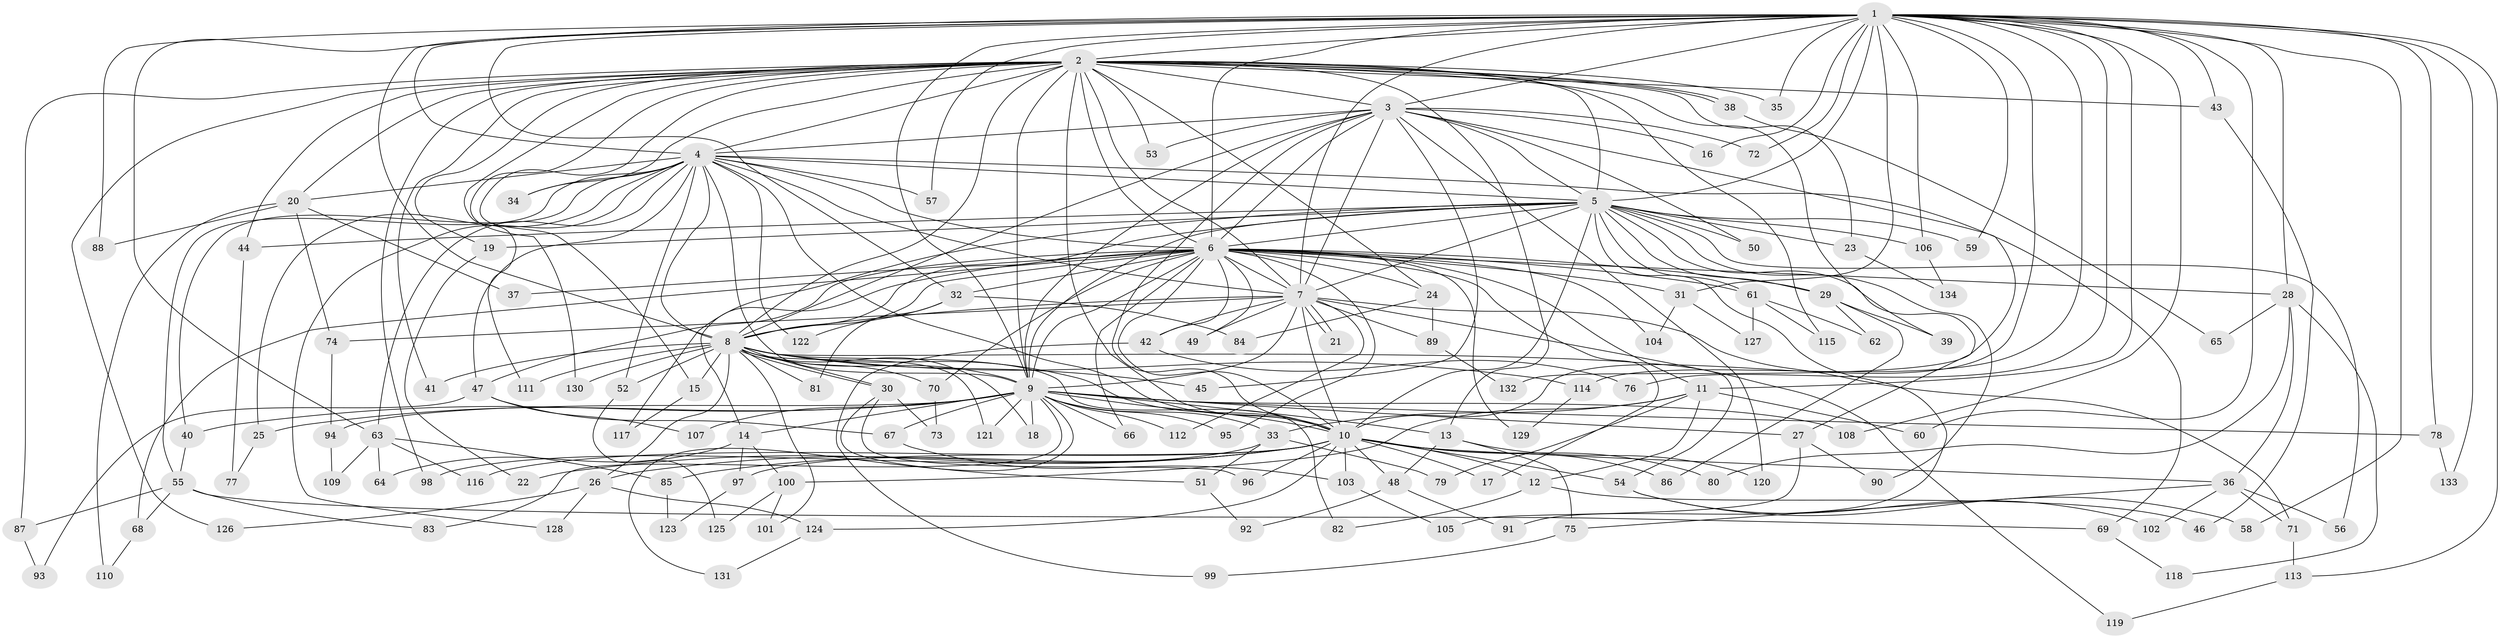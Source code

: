 // coarse degree distribution, {26: 0.012345679012345678, 25: 0.024691358024691357, 19: 0.04938271604938271, 24: 0.012345679012345678, 16: 0.012345679012345678, 8: 0.024691358024691357, 5: 0.08641975308641975, 3: 0.13580246913580246, 2: 0.5185185185185185, 7: 0.037037037037037035, 1: 0.012345679012345678, 4: 0.037037037037037035, 6: 0.037037037037037035}
// Generated by graph-tools (version 1.1) at 2025/49/03/04/25 22:49:38]
// undirected, 134 vertices, 293 edges
graph export_dot {
  node [color=gray90,style=filled];
  1;
  2;
  3;
  4;
  5;
  6;
  7;
  8;
  9;
  10;
  11;
  12;
  13;
  14;
  15;
  16;
  17;
  18;
  19;
  20;
  21;
  22;
  23;
  24;
  25;
  26;
  27;
  28;
  29;
  30;
  31;
  32;
  33;
  34;
  35;
  36;
  37;
  38;
  39;
  40;
  41;
  42;
  43;
  44;
  45;
  46;
  47;
  48;
  49;
  50;
  51;
  52;
  53;
  54;
  55;
  56;
  57;
  58;
  59;
  60;
  61;
  62;
  63;
  64;
  65;
  66;
  67;
  68;
  69;
  70;
  71;
  72;
  73;
  74;
  75;
  76;
  77;
  78;
  79;
  80;
  81;
  82;
  83;
  84;
  85;
  86;
  87;
  88;
  89;
  90;
  91;
  92;
  93;
  94;
  95;
  96;
  97;
  98;
  99;
  100;
  101;
  102;
  103;
  104;
  105;
  106;
  107;
  108;
  109;
  110;
  111;
  112;
  113;
  114;
  115;
  116;
  117;
  118;
  119;
  120;
  121;
  122;
  123;
  124;
  125;
  126;
  127;
  128;
  129;
  130;
  131;
  132;
  133;
  134;
  1 -- 2;
  1 -- 3;
  1 -- 4;
  1 -- 5;
  1 -- 6;
  1 -- 7;
  1 -- 8;
  1 -- 9;
  1 -- 10;
  1 -- 11;
  1 -- 16;
  1 -- 28;
  1 -- 31;
  1 -- 32;
  1 -- 35;
  1 -- 43;
  1 -- 57;
  1 -- 58;
  1 -- 59;
  1 -- 60;
  1 -- 63;
  1 -- 72;
  1 -- 76;
  1 -- 78;
  1 -- 88;
  1 -- 106;
  1 -- 108;
  1 -- 113;
  1 -- 114;
  1 -- 133;
  2 -- 3;
  2 -- 4;
  2 -- 5;
  2 -- 6;
  2 -- 7;
  2 -- 8;
  2 -- 9;
  2 -- 10;
  2 -- 13;
  2 -- 15;
  2 -- 19;
  2 -- 20;
  2 -- 23;
  2 -- 24;
  2 -- 34;
  2 -- 35;
  2 -- 38;
  2 -- 38;
  2 -- 39;
  2 -- 41;
  2 -- 43;
  2 -- 44;
  2 -- 53;
  2 -- 87;
  2 -- 98;
  2 -- 111;
  2 -- 115;
  2 -- 126;
  2 -- 130;
  3 -- 4;
  3 -- 5;
  3 -- 6;
  3 -- 7;
  3 -- 8;
  3 -- 9;
  3 -- 10;
  3 -- 16;
  3 -- 45;
  3 -- 50;
  3 -- 53;
  3 -- 72;
  3 -- 120;
  3 -- 132;
  4 -- 5;
  4 -- 6;
  4 -- 7;
  4 -- 8;
  4 -- 9;
  4 -- 10;
  4 -- 20;
  4 -- 25;
  4 -- 34;
  4 -- 40;
  4 -- 47;
  4 -- 52;
  4 -- 55;
  4 -- 57;
  4 -- 63;
  4 -- 69;
  4 -- 122;
  4 -- 128;
  5 -- 6;
  5 -- 7;
  5 -- 8;
  5 -- 9;
  5 -- 10;
  5 -- 19;
  5 -- 23;
  5 -- 27;
  5 -- 29;
  5 -- 44;
  5 -- 50;
  5 -- 56;
  5 -- 59;
  5 -- 61;
  5 -- 90;
  5 -- 91;
  5 -- 106;
  5 -- 117;
  6 -- 7;
  6 -- 8;
  6 -- 9;
  6 -- 10;
  6 -- 11;
  6 -- 14;
  6 -- 17;
  6 -- 24;
  6 -- 28;
  6 -- 29;
  6 -- 31;
  6 -- 32;
  6 -- 37;
  6 -- 42;
  6 -- 47;
  6 -- 49;
  6 -- 61;
  6 -- 66;
  6 -- 68;
  6 -- 70;
  6 -- 95;
  6 -- 104;
  6 -- 129;
  7 -- 8;
  7 -- 9;
  7 -- 10;
  7 -- 21;
  7 -- 21;
  7 -- 42;
  7 -- 49;
  7 -- 71;
  7 -- 74;
  7 -- 89;
  7 -- 112;
  7 -- 119;
  8 -- 9;
  8 -- 10;
  8 -- 15;
  8 -- 18;
  8 -- 26;
  8 -- 30;
  8 -- 30;
  8 -- 41;
  8 -- 45;
  8 -- 52;
  8 -- 54;
  8 -- 70;
  8 -- 81;
  8 -- 82;
  8 -- 101;
  8 -- 111;
  8 -- 114;
  8 -- 121;
  8 -- 130;
  9 -- 10;
  9 -- 13;
  9 -- 14;
  9 -- 18;
  9 -- 25;
  9 -- 27;
  9 -- 33;
  9 -- 40;
  9 -- 66;
  9 -- 67;
  9 -- 78;
  9 -- 83;
  9 -- 94;
  9 -- 95;
  9 -- 107;
  9 -- 108;
  9 -- 112;
  9 -- 121;
  9 -- 131;
  10 -- 12;
  10 -- 17;
  10 -- 22;
  10 -- 26;
  10 -- 36;
  10 -- 48;
  10 -- 54;
  10 -- 80;
  10 -- 85;
  10 -- 86;
  10 -- 96;
  10 -- 97;
  10 -- 103;
  10 -- 116;
  10 -- 124;
  11 -- 12;
  11 -- 33;
  11 -- 60;
  11 -- 79;
  11 -- 100;
  12 -- 46;
  12 -- 82;
  13 -- 48;
  13 -- 75;
  13 -- 120;
  14 -- 64;
  14 -- 97;
  14 -- 100;
  15 -- 117;
  19 -- 22;
  20 -- 37;
  20 -- 74;
  20 -- 88;
  20 -- 110;
  23 -- 134;
  24 -- 84;
  24 -- 89;
  25 -- 77;
  26 -- 124;
  26 -- 126;
  26 -- 128;
  27 -- 90;
  27 -- 105;
  28 -- 36;
  28 -- 65;
  28 -- 80;
  28 -- 118;
  29 -- 39;
  29 -- 62;
  29 -- 86;
  30 -- 51;
  30 -- 73;
  30 -- 96;
  31 -- 104;
  31 -- 127;
  32 -- 81;
  32 -- 84;
  32 -- 122;
  33 -- 51;
  33 -- 79;
  33 -- 98;
  36 -- 56;
  36 -- 71;
  36 -- 75;
  36 -- 102;
  38 -- 65;
  40 -- 55;
  42 -- 76;
  42 -- 99;
  43 -- 46;
  44 -- 77;
  47 -- 67;
  47 -- 93;
  47 -- 107;
  48 -- 91;
  48 -- 92;
  51 -- 92;
  52 -- 125;
  54 -- 58;
  54 -- 102;
  55 -- 68;
  55 -- 69;
  55 -- 83;
  55 -- 87;
  61 -- 62;
  61 -- 115;
  61 -- 127;
  63 -- 64;
  63 -- 85;
  63 -- 109;
  63 -- 116;
  67 -- 103;
  68 -- 110;
  69 -- 118;
  70 -- 73;
  71 -- 113;
  74 -- 94;
  75 -- 99;
  78 -- 133;
  85 -- 123;
  87 -- 93;
  89 -- 132;
  94 -- 109;
  97 -- 123;
  100 -- 101;
  100 -- 125;
  103 -- 105;
  106 -- 134;
  113 -- 119;
  114 -- 129;
  124 -- 131;
}
